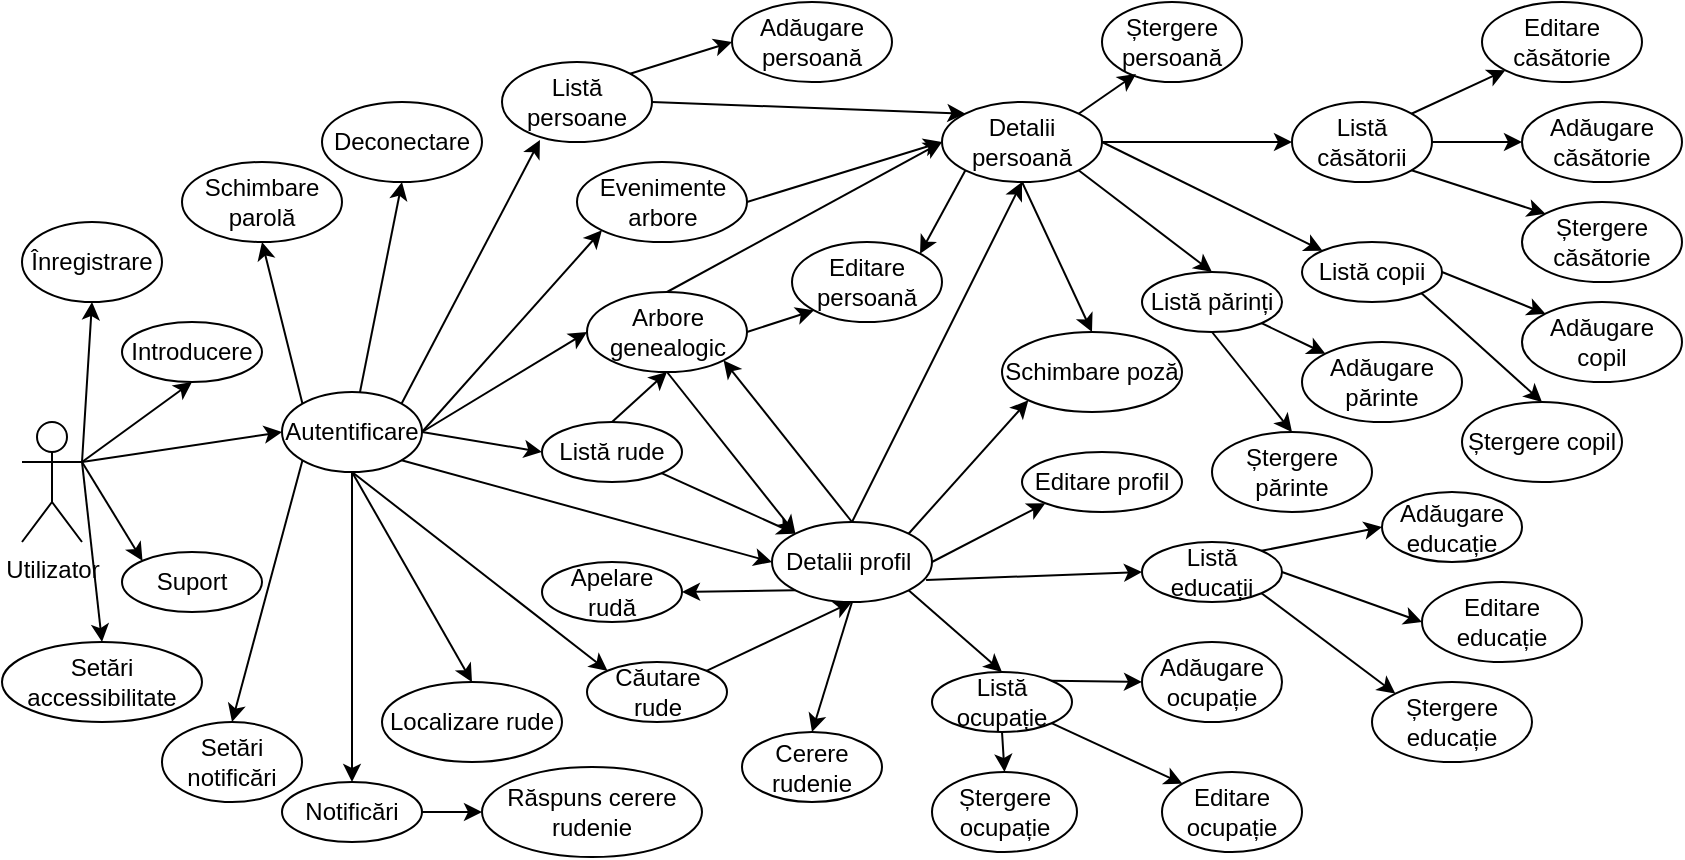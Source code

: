 <mxfile version="20.0.1" type="device"><diagram id="9bPIqDiwpVhIM0ioGFXA" name="Page-1"><mxGraphModel dx="1422" dy="762" grid="0" gridSize="10" guides="1" tooltips="1" connect="1" arrows="1" fold="1" page="1" pageScale="1" pageWidth="850" pageHeight="1100" math="0" shadow="0"><root><mxCell id="0"/><mxCell id="1" parent="0"/><mxCell id="--FyvGd7FETmuFiS_MV3-1" value="Utilizator" style="shape=umlActor;verticalLabelPosition=bottom;verticalAlign=top;html=1;outlineConnect=0;" parent="1" vertex="1"><mxGeometry x="10" y="220" width="30" height="60" as="geometry"/></mxCell><mxCell id="--FyvGd7FETmuFiS_MV3-3" value="Înregistrare" style="ellipse;whiteSpace=wrap;html=1;" parent="1" vertex="1"><mxGeometry x="10" y="120" width="70" height="40" as="geometry"/></mxCell><mxCell id="--FyvGd7FETmuFiS_MV3-4" value="Autentificare" style="ellipse;whiteSpace=wrap;html=1;" parent="1" vertex="1"><mxGeometry x="140" y="205" width="70" height="40" as="geometry"/></mxCell><mxCell id="--FyvGd7FETmuFiS_MV3-5" value="Suport" style="ellipse;whiteSpace=wrap;html=1;" parent="1" vertex="1"><mxGeometry x="60" y="285" width="70" height="30" as="geometry"/></mxCell><mxCell id="--FyvGd7FETmuFiS_MV3-6" value="Setări accessibilitate" style="ellipse;whiteSpace=wrap;html=1;" parent="1" vertex="1"><mxGeometry y="330" width="100" height="40" as="geometry"/></mxCell><mxCell id="--FyvGd7FETmuFiS_MV3-9" value="Evenimente arbore" style="ellipse;whiteSpace=wrap;html=1;" parent="1" vertex="1"><mxGeometry x="287.5" y="90" width="85" height="40" as="geometry"/></mxCell><mxCell id="--FyvGd7FETmuFiS_MV3-10" value="Arbore genealogic" style="ellipse;whiteSpace=wrap;html=1;" parent="1" vertex="1"><mxGeometry x="292.5" y="155" width="80" height="40" as="geometry"/></mxCell><mxCell id="--FyvGd7FETmuFiS_MV3-11" value="Editare căsătorie" style="ellipse;whiteSpace=wrap;html=1;" parent="1" vertex="1"><mxGeometry x="740" y="10" width="80" height="40" as="geometry"/></mxCell><mxCell id="--FyvGd7FETmuFiS_MV3-12" value="Listă părinți" style="ellipse;whiteSpace=wrap;html=1;" parent="1" vertex="1"><mxGeometry x="570" y="145" width="70" height="30" as="geometry"/></mxCell><mxCell id="--FyvGd7FETmuFiS_MV3-13" value="Listă copii" style="ellipse;whiteSpace=wrap;html=1;" parent="1" vertex="1"><mxGeometry x="650" y="130" width="70" height="30" as="geometry"/></mxCell><mxCell id="--FyvGd7FETmuFiS_MV3-14" value="Ștergere copil" style="ellipse;whiteSpace=wrap;html=1;" parent="1" vertex="1"><mxGeometry x="730" y="210" width="80" height="40" as="geometry"/></mxCell><mxCell id="--FyvGd7FETmuFiS_MV3-15" value="Adăugare părinte" style="ellipse;whiteSpace=wrap;html=1;" parent="1" vertex="1"><mxGeometry x="650" y="180" width="80" height="40" as="geometry"/></mxCell><mxCell id="--FyvGd7FETmuFiS_MV3-16" value="Schimbare poză" style="ellipse;whiteSpace=wrap;html=1;" parent="1" vertex="1"><mxGeometry x="500" y="175" width="90" height="40" as="geometry"/></mxCell><mxCell id="--FyvGd7FETmuFiS_MV3-17" value="Listă căsătorii" style="ellipse;whiteSpace=wrap;html=1;" parent="1" vertex="1"><mxGeometry x="645" y="60" width="70" height="40" as="geometry"/></mxCell><mxCell id="--FyvGd7FETmuFiS_MV3-18" value="Ștergere căsătorie" style="ellipse;whiteSpace=wrap;html=1;" parent="1" vertex="1"><mxGeometry x="760" y="110" width="80" height="40" as="geometry"/></mxCell><mxCell id="--FyvGd7FETmuFiS_MV3-19" value="Adăugare copil" style="ellipse;whiteSpace=wrap;html=1;" parent="1" vertex="1"><mxGeometry x="760" y="160" width="80" height="40" as="geometry"/></mxCell><mxCell id="--FyvGd7FETmuFiS_MV3-20" value="Ștergere părinte" style="ellipse;whiteSpace=wrap;html=1;" parent="1" vertex="1"><mxGeometry x="605" y="225" width="80" height="40" as="geometry"/></mxCell><mxCell id="--FyvGd7FETmuFiS_MV3-35" value="Listă persoane" style="ellipse;whiteSpace=wrap;html=1;" parent="1" vertex="1"><mxGeometry x="250" y="40" width="75" height="40" as="geometry"/></mxCell><mxCell id="--FyvGd7FETmuFiS_MV3-36" value="Adăugare căsătorie" style="ellipse;whiteSpace=wrap;html=1;" parent="1" vertex="1"><mxGeometry x="760" y="60" width="80" height="40" as="geometry"/></mxCell><mxCell id="--FyvGd7FETmuFiS_MV3-38" value="Ștergere persoană" style="ellipse;whiteSpace=wrap;html=1;" parent="1" vertex="1"><mxGeometry x="550" y="10" width="70" height="40" as="geometry"/></mxCell><mxCell id="--FyvGd7FETmuFiS_MV3-39" value="Editare persoană" style="ellipse;whiteSpace=wrap;html=1;" parent="1" vertex="1"><mxGeometry x="395" y="130" width="75" height="40" as="geometry"/></mxCell><mxCell id="--FyvGd7FETmuFiS_MV3-40" value="Adăugare persoană" style="ellipse;whiteSpace=wrap;html=1;" parent="1" vertex="1"><mxGeometry x="365" y="10" width="80" height="40" as="geometry"/></mxCell><mxCell id="--FyvGd7FETmuFiS_MV3-41" value="Detalii persoană" style="ellipse;whiteSpace=wrap;html=1;" parent="1" vertex="1"><mxGeometry x="470" y="60" width="80" height="40" as="geometry"/></mxCell><mxCell id="--FyvGd7FETmuFiS_MV3-52" value="Ștergere ocupație" style="ellipse;whiteSpace=wrap;html=1;" parent="1" vertex="1"><mxGeometry x="465" y="395" width="72.5" height="40" as="geometry"/></mxCell><mxCell id="--FyvGd7FETmuFiS_MV3-53" value="Notificări" style="ellipse;whiteSpace=wrap;html=1;" parent="1" vertex="1"><mxGeometry x="140" y="400" width="70" height="30" as="geometry"/></mxCell><mxCell id="--FyvGd7FETmuFiS_MV3-54" value="Editare profil" style="ellipse;whiteSpace=wrap;html=1;" parent="1" vertex="1"><mxGeometry x="510" y="235" width="80" height="30" as="geometry"/></mxCell><mxCell id="--FyvGd7FETmuFiS_MV3-55" value="Detalii profil&amp;nbsp;" style="ellipse;whiteSpace=wrap;html=1;" parent="1" vertex="1"><mxGeometry x="385" y="270" width="80" height="40" as="geometry"/></mxCell><mxCell id="--FyvGd7FETmuFiS_MV3-56" value="Schimbare parolă" style="ellipse;whiteSpace=wrap;html=1;" parent="1" vertex="1"><mxGeometry x="90" y="90" width="80" height="40" as="geometry"/></mxCell><mxCell id="--FyvGd7FETmuFiS_MV3-57" value="Deconectare" style="ellipse;whiteSpace=wrap;html=1;" parent="1" vertex="1"><mxGeometry x="160" y="60" width="80" height="40" as="geometry"/></mxCell><mxCell id="--FyvGd7FETmuFiS_MV3-58" value="Editare ocupație" style="ellipse;whiteSpace=wrap;html=1;" parent="1" vertex="1"><mxGeometry x="580" y="395" width="70" height="40" as="geometry"/></mxCell><mxCell id="--FyvGd7FETmuFiS_MV3-59" value="Adăugare ocupație" style="ellipse;whiteSpace=wrap;html=1;" parent="1" vertex="1"><mxGeometry x="570" y="330" width="70" height="40" as="geometry"/></mxCell><mxCell id="--FyvGd7FETmuFiS_MV3-60" value="Listă ocupație" style="ellipse;whiteSpace=wrap;html=1;" parent="1" vertex="1"><mxGeometry x="465" y="345" width="70" height="30" as="geometry"/></mxCell><mxCell id="--FyvGd7FETmuFiS_MV3-61" value="Ștergere educație" style="ellipse;whiteSpace=wrap;html=1;" parent="1" vertex="1"><mxGeometry x="685" y="350" width="80" height="40" as="geometry"/></mxCell><mxCell id="--FyvGd7FETmuFiS_MV3-62" value="Editare educație" style="ellipse;whiteSpace=wrap;html=1;" parent="1" vertex="1"><mxGeometry x="710" y="300" width="80" height="40" as="geometry"/></mxCell><mxCell id="--FyvGd7FETmuFiS_MV3-63" value="Adăugare educație" style="ellipse;whiteSpace=wrap;html=1;" parent="1" vertex="1"><mxGeometry x="690" y="255" width="70" height="35" as="geometry"/></mxCell><mxCell id="--FyvGd7FETmuFiS_MV3-64" value="Listă educații" style="ellipse;whiteSpace=wrap;html=1;" parent="1" vertex="1"><mxGeometry x="570" y="280" width="70" height="30" as="geometry"/></mxCell><mxCell id="--FyvGd7FETmuFiS_MV3-65" value="Listă rude" style="ellipse;whiteSpace=wrap;html=1;" parent="1" vertex="1"><mxGeometry x="270" y="220" width="70" height="30" as="geometry"/></mxCell><mxCell id="--FyvGd7FETmuFiS_MV3-66" value="Răspuns cerere rudenie" style="ellipse;whiteSpace=wrap;html=1;" parent="1" vertex="1"><mxGeometry x="240" y="392.5" width="110" height="45" as="geometry"/></mxCell><mxCell id="--FyvGd7FETmuFiS_MV3-67" value="Cerere rudenie" style="ellipse;whiteSpace=wrap;html=1;" parent="1" vertex="1"><mxGeometry x="370" y="375" width="70" height="35" as="geometry"/></mxCell><mxCell id="--FyvGd7FETmuFiS_MV3-68" value="Setări notificări" style="ellipse;whiteSpace=wrap;html=1;" parent="1" vertex="1"><mxGeometry x="80" y="370" width="70" height="40" as="geometry"/></mxCell><mxCell id="--FyvGd7FETmuFiS_MV3-69" value="Căutare rude" style="ellipse;whiteSpace=wrap;html=1;" parent="1" vertex="1"><mxGeometry x="292.5" y="340" width="70" height="30" as="geometry"/></mxCell><mxCell id="--FyvGd7FETmuFiS_MV3-71" value="Localizare rude" style="ellipse;whiteSpace=wrap;html=1;" parent="1" vertex="1"><mxGeometry x="190" y="350" width="90" height="40" as="geometry"/></mxCell><mxCell id="--FyvGd7FETmuFiS_MV3-73" value="Apelare rudă" style="ellipse;whiteSpace=wrap;html=1;" parent="1" vertex="1"><mxGeometry x="270" y="290" width="70" height="30" as="geometry"/></mxCell><mxCell id="--FyvGd7FETmuFiS_MV3-74" value="" style="endArrow=classic;html=1;rounded=0;exitX=1;exitY=0.333;exitDx=0;exitDy=0;exitPerimeter=0;entryX=0.5;entryY=1;entryDx=0;entryDy=0;" parent="1" source="--FyvGd7FETmuFiS_MV3-1" target="--FyvGd7FETmuFiS_MV3-3" edge="1"><mxGeometry width="50" height="50" relative="1" as="geometry"><mxPoint x="330" y="250" as="sourcePoint"/><mxPoint x="380" y="200" as="targetPoint"/></mxGeometry></mxCell><mxCell id="--FyvGd7FETmuFiS_MV3-75" value="" style="endArrow=classic;html=1;rounded=0;exitX=1;exitY=0.333;exitDx=0;exitDy=0;exitPerimeter=0;entryX=0.5;entryY=0;entryDx=0;entryDy=0;" parent="1" source="--FyvGd7FETmuFiS_MV3-1" target="--FyvGd7FETmuFiS_MV3-6" edge="1"><mxGeometry width="50" height="50" relative="1" as="geometry"><mxPoint x="80" y="250" as="sourcePoint"/><mxPoint x="120.251" y="175.607" as="targetPoint"/></mxGeometry></mxCell><mxCell id="--FyvGd7FETmuFiS_MV3-76" value="" style="endArrow=classic;html=1;rounded=0;exitX=1;exitY=0.333;exitDx=0;exitDy=0;exitPerimeter=0;entryX=0;entryY=0;entryDx=0;entryDy=0;" parent="1" source="--FyvGd7FETmuFiS_MV3-1" target="--FyvGd7FETmuFiS_MV3-5" edge="1"><mxGeometry width="50" height="50" relative="1" as="geometry"><mxPoint x="90" y="260" as="sourcePoint"/><mxPoint x="130.251" y="185.607" as="targetPoint"/></mxGeometry></mxCell><mxCell id="--FyvGd7FETmuFiS_MV3-77" value="" style="endArrow=classic;html=1;rounded=0;exitX=1;exitY=0.333;exitDx=0;exitDy=0;exitPerimeter=0;entryX=0;entryY=0.5;entryDx=0;entryDy=0;" parent="1" source="--FyvGd7FETmuFiS_MV3-1" target="--FyvGd7FETmuFiS_MV3-4" edge="1"><mxGeometry width="50" height="50" relative="1" as="geometry"><mxPoint x="100" y="270" as="sourcePoint"/><mxPoint x="140.251" y="195.607" as="targetPoint"/></mxGeometry></mxCell><mxCell id="--FyvGd7FETmuFiS_MV3-79" value="" style="endArrow=classic;html=1;rounded=0;entryX=0.5;entryY=1;entryDx=0;entryDy=0;" parent="1" source="--FyvGd7FETmuFiS_MV3-4" target="--FyvGd7FETmuFiS_MV3-57" edge="1"><mxGeometry width="50" height="50" relative="1" as="geometry"><mxPoint x="80" y="250" as="sourcePoint"/><mxPoint x="180.251" y="225.607" as="targetPoint"/></mxGeometry></mxCell><mxCell id="--FyvGd7FETmuFiS_MV3-81" value="" style="endArrow=classic;html=1;rounded=0;entryX=0;entryY=0;entryDx=0;entryDy=0;exitX=1;exitY=1;exitDx=0;exitDy=0;" parent="1" source="--FyvGd7FETmuFiS_MV3-17" target="--FyvGd7FETmuFiS_MV3-18" edge="1"><mxGeometry width="50" height="50" relative="1" as="geometry"><mxPoint x="215" y="210" as="sourcePoint"/><mxPoint x="215" y="150" as="targetPoint"/></mxGeometry></mxCell><mxCell id="--FyvGd7FETmuFiS_MV3-82" value="" style="endArrow=classic;html=1;rounded=0;entryX=0;entryY=1;entryDx=0;entryDy=0;exitX=1;exitY=0;exitDx=0;exitDy=0;" parent="1" source="--FyvGd7FETmuFiS_MV3-17" target="--FyvGd7FETmuFiS_MV3-11" edge="1"><mxGeometry width="50" height="50" relative="1" as="geometry"><mxPoint x="225" y="220" as="sourcePoint"/><mxPoint x="225" y="160" as="targetPoint"/></mxGeometry></mxCell><mxCell id="--FyvGd7FETmuFiS_MV3-83" value="" style="endArrow=classic;html=1;rounded=0;entryX=1;entryY=0;entryDx=0;entryDy=0;exitX=0;exitY=1;exitDx=0;exitDy=0;" parent="1" source="--FyvGd7FETmuFiS_MV3-41" target="--FyvGd7FETmuFiS_MV3-39" edge="1"><mxGeometry width="50" height="50" relative="1" as="geometry"><mxPoint x="360" y="80" as="sourcePoint"/><mxPoint x="235" y="170" as="targetPoint"/></mxGeometry></mxCell><mxCell id="--FyvGd7FETmuFiS_MV3-84" value="" style="endArrow=classic;html=1;rounded=0;entryX=0;entryY=0.5;entryDx=0;entryDy=0;exitX=1;exitY=0.5;exitDx=0;exitDy=0;" parent="1" source="--FyvGd7FETmuFiS_MV3-17" target="--FyvGd7FETmuFiS_MV3-36" edge="1"><mxGeometry width="50" height="50" relative="1" as="geometry"><mxPoint x="245" y="240" as="sourcePoint"/><mxPoint x="245" y="180" as="targetPoint"/></mxGeometry></mxCell><mxCell id="--FyvGd7FETmuFiS_MV3-85" value="" style="endArrow=classic;html=1;rounded=0;entryX=0;entryY=0.5;entryDx=0;entryDy=0;exitX=1;exitY=0.5;exitDx=0;exitDy=0;" parent="1" source="--FyvGd7FETmuFiS_MV3-41" target="--FyvGd7FETmuFiS_MV3-17" edge="1"><mxGeometry width="50" height="50" relative="1" as="geometry"><mxPoint x="255" y="250" as="sourcePoint"/><mxPoint x="255" y="190" as="targetPoint"/></mxGeometry></mxCell><mxCell id="--FyvGd7FETmuFiS_MV3-86" value="" style="endArrow=classic;html=1;rounded=0;entryX=0.243;entryY=0.9;entryDx=0;entryDy=0;entryPerimeter=0;exitX=1;exitY=0;exitDx=0;exitDy=0;" parent="1" source="--FyvGd7FETmuFiS_MV3-41" target="--FyvGd7FETmuFiS_MV3-38" edge="1"><mxGeometry width="50" height="50" relative="1" as="geometry"><mxPoint x="265" y="260" as="sourcePoint"/><mxPoint x="265" y="200" as="targetPoint"/></mxGeometry></mxCell><mxCell id="--FyvGd7FETmuFiS_MV3-87" value="" style="endArrow=classic;html=1;rounded=0;entryX=0;entryY=0;entryDx=0;entryDy=0;exitX=1;exitY=0.5;exitDx=0;exitDy=0;" parent="1" source="--FyvGd7FETmuFiS_MV3-35" target="--FyvGd7FETmuFiS_MV3-41" edge="1"><mxGeometry width="50" height="50" relative="1" as="geometry"><mxPoint x="275" y="270" as="sourcePoint"/><mxPoint x="275" y="210" as="targetPoint"/></mxGeometry></mxCell><mxCell id="--FyvGd7FETmuFiS_MV3-88" value="" style="endArrow=classic;html=1;rounded=0;entryX=0.253;entryY=0.975;entryDx=0;entryDy=0;exitX=1;exitY=0;exitDx=0;exitDy=0;entryPerimeter=0;" parent="1" source="--FyvGd7FETmuFiS_MV3-4" target="--FyvGd7FETmuFiS_MV3-35" edge="1"><mxGeometry width="50" height="50" relative="1" as="geometry"><mxPoint x="220" y="190" as="sourcePoint"/><mxPoint x="275" y="200" as="targetPoint"/></mxGeometry></mxCell><mxCell id="--FyvGd7FETmuFiS_MV3-90" value="" style="endArrow=classic;html=1;rounded=0;entryX=0;entryY=0.5;entryDx=0;entryDy=0;exitX=1;exitY=0.5;exitDx=0;exitDy=0;" parent="1" source="--FyvGd7FETmuFiS_MV3-4" target="--FyvGd7FETmuFiS_MV3-10" edge="1"><mxGeometry width="50" height="50" relative="1" as="geometry"><mxPoint x="205" y="190" as="sourcePoint"/><mxPoint x="205" y="130" as="targetPoint"/></mxGeometry></mxCell><mxCell id="--FyvGd7FETmuFiS_MV3-91" value="" style="endArrow=classic;html=1;rounded=0;entryX=0.5;entryY=0;entryDx=0;entryDy=0;exitX=1;exitY=1;exitDx=0;exitDy=0;" parent="1" source="--FyvGd7FETmuFiS_MV3-41" target="--FyvGd7FETmuFiS_MV3-12" edge="1"><mxGeometry width="50" height="50" relative="1" as="geometry"><mxPoint x="225" y="220" as="sourcePoint"/><mxPoint x="225" y="160" as="targetPoint"/></mxGeometry></mxCell><mxCell id="--FyvGd7FETmuFiS_MV3-92" value="" style="endArrow=classic;html=1;rounded=0;entryX=0;entryY=0;entryDx=0;entryDy=0;exitX=1;exitY=0.5;exitDx=0;exitDy=0;" parent="1" source="--FyvGd7FETmuFiS_MV3-41" target="--FyvGd7FETmuFiS_MV3-13" edge="1"><mxGeometry width="50" height="50" relative="1" as="geometry"><mxPoint x="235" y="230" as="sourcePoint"/><mxPoint x="235" y="170" as="targetPoint"/></mxGeometry></mxCell><mxCell id="--FyvGd7FETmuFiS_MV3-93" value="" style="endArrow=classic;html=1;rounded=0;entryX=0;entryY=0.5;entryDx=0;entryDy=0;exitX=1;exitY=0;exitDx=0;exitDy=0;" parent="1" source="--FyvGd7FETmuFiS_MV3-35" target="--FyvGd7FETmuFiS_MV3-40" edge="1"><mxGeometry width="50" height="50" relative="1" as="geometry"><mxPoint x="245" y="240" as="sourcePoint"/><mxPoint x="245" y="180" as="targetPoint"/></mxGeometry></mxCell><mxCell id="--FyvGd7FETmuFiS_MV3-96" value="" style="endArrow=classic;html=1;rounded=0;entryX=0;entryY=0;entryDx=0;entryDy=0;exitX=1;exitY=1;exitDx=0;exitDy=0;" parent="1" source="--FyvGd7FETmuFiS_MV3-12" target="--FyvGd7FETmuFiS_MV3-15" edge="1"><mxGeometry width="50" height="50" relative="1" as="geometry"><mxPoint x="225" y="220" as="sourcePoint"/><mxPoint x="225" y="160" as="targetPoint"/></mxGeometry></mxCell><mxCell id="--FyvGd7FETmuFiS_MV3-97" value="" style="endArrow=classic;html=1;rounded=0;entryX=0;entryY=0;entryDx=0;entryDy=0;exitX=1;exitY=0.5;exitDx=0;exitDy=0;" parent="1" source="--FyvGd7FETmuFiS_MV3-13" target="--FyvGd7FETmuFiS_MV3-19" edge="1"><mxGeometry width="50" height="50" relative="1" as="geometry"><mxPoint x="235" y="230" as="sourcePoint"/><mxPoint x="235" y="170" as="targetPoint"/></mxGeometry></mxCell><mxCell id="--FyvGd7FETmuFiS_MV3-98" value="" style="endArrow=classic;html=1;rounded=0;entryX=0.5;entryY=0;entryDx=0;entryDy=0;exitX=1;exitY=1;exitDx=0;exitDy=0;" parent="1" source="--FyvGd7FETmuFiS_MV3-13" target="--FyvGd7FETmuFiS_MV3-14" edge="1"><mxGeometry width="50" height="50" relative="1" as="geometry"><mxPoint x="235" y="230" as="sourcePoint"/><mxPoint x="235" y="170" as="targetPoint"/></mxGeometry></mxCell><mxCell id="--FyvGd7FETmuFiS_MV3-100" value="" style="endArrow=classic;html=1;rounded=0;entryX=0.5;entryY=0;entryDx=0;entryDy=0;exitX=0.5;exitY=1;exitDx=0;exitDy=0;" parent="1" source="--FyvGd7FETmuFiS_MV3-12" target="--FyvGd7FETmuFiS_MV3-20" edge="1"><mxGeometry width="50" height="50" relative="1" as="geometry"><mxPoint x="225" y="220" as="sourcePoint"/><mxPoint x="225" y="160" as="targetPoint"/></mxGeometry></mxCell><mxCell id="--FyvGd7FETmuFiS_MV3-101" value="" style="endArrow=classic;html=1;rounded=0;exitX=0.5;exitY=1;exitDx=0;exitDy=0;entryX=0;entryY=0;entryDx=0;entryDy=0;" parent="1" source="--FyvGd7FETmuFiS_MV3-10" target="--FyvGd7FETmuFiS_MV3-55" edge="1"><mxGeometry width="50" height="50" relative="1" as="geometry"><mxPoint x="215" y="210" as="sourcePoint"/><mxPoint x="215" y="150" as="targetPoint"/></mxGeometry></mxCell><mxCell id="--FyvGd7FETmuFiS_MV3-102" value="" style="endArrow=classic;html=1;rounded=0;entryX=0;entryY=1;entryDx=0;entryDy=0;exitX=1;exitY=0.5;exitDx=0;exitDy=0;" parent="1" source="--FyvGd7FETmuFiS_MV3-10" target="--FyvGd7FETmuFiS_MV3-39" edge="1"><mxGeometry width="50" height="50" relative="1" as="geometry"><mxPoint x="225" y="220" as="sourcePoint"/><mxPoint x="225" y="160" as="targetPoint"/></mxGeometry></mxCell><mxCell id="--FyvGd7FETmuFiS_MV3-103" value="" style="endArrow=classic;html=1;rounded=0;entryX=0;entryY=0.5;entryDx=0;entryDy=0;exitX=0.5;exitY=0;exitDx=0;exitDy=0;" parent="1" source="--FyvGd7FETmuFiS_MV3-10" target="--FyvGd7FETmuFiS_MV3-41" edge="1"><mxGeometry width="50" height="50" relative="1" as="geometry"><mxPoint x="235" y="230" as="sourcePoint"/><mxPoint x="420" y="120" as="targetPoint"/></mxGeometry></mxCell><mxCell id="--FyvGd7FETmuFiS_MV3-104" value="" style="endArrow=classic;html=1;rounded=0;entryX=0;entryY=0.5;entryDx=0;entryDy=0;exitX=1;exitY=1;exitDx=0;exitDy=0;" parent="1" source="--FyvGd7FETmuFiS_MV3-4" target="--FyvGd7FETmuFiS_MV3-55" edge="1"><mxGeometry width="50" height="50" relative="1" as="geometry"><mxPoint x="215" y="200" as="sourcePoint"/><mxPoint x="215" y="140" as="targetPoint"/></mxGeometry></mxCell><mxCell id="--FyvGd7FETmuFiS_MV3-106" value="" style="endArrow=classic;html=1;rounded=0;entryX=0;entryY=0.5;entryDx=0;entryDy=0;exitX=1;exitY=0.5;exitDx=0;exitDy=0;" parent="1" source="--FyvGd7FETmuFiS_MV3-9" target="--FyvGd7FETmuFiS_MV3-41" edge="1"><mxGeometry width="50" height="50" relative="1" as="geometry"><mxPoint x="215" y="210" as="sourcePoint"/><mxPoint x="215" y="150" as="targetPoint"/></mxGeometry></mxCell><mxCell id="--FyvGd7FETmuFiS_MV3-107" value="" style="endArrow=classic;html=1;rounded=0;entryX=0;entryY=1;entryDx=0;entryDy=0;exitX=1;exitY=0.5;exitDx=0;exitDy=0;" parent="1" source="--FyvGd7FETmuFiS_MV3-4" target="--FyvGd7FETmuFiS_MV3-9" edge="1"><mxGeometry width="50" height="50" relative="1" as="geometry"><mxPoint x="250" y="170" as="sourcePoint"/><mxPoint x="215" y="140" as="targetPoint"/></mxGeometry></mxCell><mxCell id="--FyvGd7FETmuFiS_MV3-109" value="" style="endArrow=classic;html=1;rounded=0;entryX=0.5;entryY=1;entryDx=0;entryDy=0;exitX=0;exitY=0;exitDx=0;exitDy=0;" parent="1" source="--FyvGd7FETmuFiS_MV3-4" target="--FyvGd7FETmuFiS_MV3-56" edge="1"><mxGeometry width="50" height="50" relative="1" as="geometry"><mxPoint x="208.512" y="190.076" as="sourcePoint"/><mxPoint x="225" y="120" as="targetPoint"/></mxGeometry></mxCell><mxCell id="--FyvGd7FETmuFiS_MV3-110" value="" style="endArrow=classic;html=1;rounded=0;entryX=0.5;entryY=0;entryDx=0;entryDy=0;exitX=0.5;exitY=1;exitDx=0;exitDy=0;" parent="1" source="--FyvGd7FETmuFiS_MV3-41" target="--FyvGd7FETmuFiS_MV3-16" edge="1"><mxGeometry width="50" height="50" relative="1" as="geometry"><mxPoint x="540" y="170" as="sourcePoint"/><mxPoint x="95" y="200" as="targetPoint"/></mxGeometry></mxCell><mxCell id="--FyvGd7FETmuFiS_MV3-111" value="" style="endArrow=classic;html=1;rounded=0;exitX=1;exitY=0;exitDx=0;exitDy=0;entryX=0;entryY=1;entryDx=0;entryDy=0;" parent="1" source="--FyvGd7FETmuFiS_MV3-55" target="--FyvGd7FETmuFiS_MV3-16" edge="1"><mxGeometry width="50" height="50" relative="1" as="geometry"><mxPoint x="100" y="280" as="sourcePoint"/><mxPoint x="105" y="210" as="targetPoint"/></mxGeometry></mxCell><mxCell id="--FyvGd7FETmuFiS_MV3-115" value="" style="endArrow=classic;html=1;rounded=0;exitX=0.5;exitY=0;exitDx=0;exitDy=0;entryX=0.5;entryY=1;entryDx=0;entryDy=0;" parent="1" source="--FyvGd7FETmuFiS_MV3-55" target="--FyvGd7FETmuFiS_MV3-41" edge="1"><mxGeometry width="50" height="50" relative="1" as="geometry"><mxPoint x="90" y="270" as="sourcePoint"/><mxPoint x="190.251" y="234.142" as="targetPoint"/></mxGeometry></mxCell><mxCell id="--FyvGd7FETmuFiS_MV3-116" value="" style="endArrow=classic;html=1;rounded=0;exitX=0.5;exitY=1;exitDx=0;exitDy=0;entryX=0.5;entryY=0;entryDx=0;entryDy=0;" parent="1" source="--FyvGd7FETmuFiS_MV3-4" target="--FyvGd7FETmuFiS_MV3-71" edge="1"><mxGeometry width="50" height="50" relative="1" as="geometry"><mxPoint x="80" y="250" as="sourcePoint"/><mxPoint x="180.251" y="214.142" as="targetPoint"/></mxGeometry></mxCell><mxCell id="--FyvGd7FETmuFiS_MV3-117" value="" style="endArrow=classic;html=1;rounded=0;exitX=0.5;exitY=1;exitDx=0;exitDy=0;entryX=0;entryY=0;entryDx=0;entryDy=0;" parent="1" source="--FyvGd7FETmuFiS_MV3-4" target="--FyvGd7FETmuFiS_MV3-69" edge="1"><mxGeometry width="50" height="50" relative="1" as="geometry"><mxPoint x="90" y="260" as="sourcePoint"/><mxPoint x="190.251" y="224.142" as="targetPoint"/></mxGeometry></mxCell><mxCell id="--FyvGd7FETmuFiS_MV3-118" value="" style="endArrow=classic;html=1;rounded=0;exitX=1;exitY=0.5;exitDx=0;exitDy=0;entryX=0;entryY=0.5;entryDx=0;entryDy=0;" parent="1" source="--FyvGd7FETmuFiS_MV3-4" target="--FyvGd7FETmuFiS_MV3-65" edge="1"><mxGeometry width="50" height="50" relative="1" as="geometry"><mxPoint x="100" y="270" as="sourcePoint"/><mxPoint x="200.251" y="234.142" as="targetPoint"/></mxGeometry></mxCell><mxCell id="--FyvGd7FETmuFiS_MV3-119" value="" style="endArrow=classic;html=1;rounded=0;entryX=1;entryY=0.5;entryDx=0;entryDy=0;exitX=0;exitY=1;exitDx=0;exitDy=0;" parent="1" source="--FyvGd7FETmuFiS_MV3-55" target="--FyvGd7FETmuFiS_MV3-73" edge="1"><mxGeometry width="50" height="50" relative="1" as="geometry"><mxPoint x="239.749" y="234.142" as="sourcePoint"/><mxPoint x="376.716" y="235.858" as="targetPoint"/></mxGeometry></mxCell><mxCell id="--FyvGd7FETmuFiS_MV3-120" value="" style="endArrow=classic;html=1;rounded=0;exitX=0.5;exitY=1;exitDx=0;exitDy=0;entryX=0.5;entryY=0;entryDx=0;entryDy=0;" parent="1" source="--FyvGd7FETmuFiS_MV3-55" target="--FyvGd7FETmuFiS_MV3-67" edge="1"><mxGeometry width="50" height="50" relative="1" as="geometry"><mxPoint x="90" y="270" as="sourcePoint"/><mxPoint x="190.251" y="234.142" as="targetPoint"/></mxGeometry></mxCell><mxCell id="--FyvGd7FETmuFiS_MV3-121" value="" style="endArrow=classic;html=1;rounded=0;exitX=1;exitY=0;exitDx=0;exitDy=0;entryX=0.5;entryY=1;entryDx=0;entryDy=0;" parent="1" source="--FyvGd7FETmuFiS_MV3-69" target="--FyvGd7FETmuFiS_MV3-55" edge="1"><mxGeometry width="50" height="50" relative="1" as="geometry"><mxPoint x="330" y="365" as="sourcePoint"/><mxPoint x="347.5" y="400" as="targetPoint"/></mxGeometry></mxCell><mxCell id="--FyvGd7FETmuFiS_MV3-122" value="" style="endArrow=classic;html=1;rounded=0;exitX=1;exitY=0.5;exitDx=0;exitDy=0;entryX=0;entryY=1;entryDx=0;entryDy=0;" parent="1" source="--FyvGd7FETmuFiS_MV3-55" target="--FyvGd7FETmuFiS_MV3-54" edge="1"><mxGeometry width="50" height="50" relative="1" as="geometry"><mxPoint x="319.749" y="354.393" as="sourcePoint"/><mxPoint x="405" y="270" as="targetPoint"/></mxGeometry></mxCell><mxCell id="--FyvGd7FETmuFiS_MV3-126" value="" style="endArrow=classic;html=1;rounded=0;exitX=0.5;exitY=1;exitDx=0;exitDy=0;entryX=0.5;entryY=0;entryDx=0;entryDy=0;" parent="1" source="--FyvGd7FETmuFiS_MV3-60" target="--FyvGd7FETmuFiS_MV3-52" edge="1"><mxGeometry width="50" height="50" relative="1" as="geometry"><mxPoint x="329.749" y="364.393" as="sourcePoint"/><mxPoint x="430" y="280" as="targetPoint"/></mxGeometry></mxCell><mxCell id="--FyvGd7FETmuFiS_MV3-127" value="" style="endArrow=classic;html=1;rounded=0;exitX=1;exitY=1;exitDx=0;exitDy=0;entryX=0.5;entryY=0;entryDx=0;entryDy=0;" parent="1" source="--FyvGd7FETmuFiS_MV3-55" target="--FyvGd7FETmuFiS_MV3-60" edge="1"><mxGeometry width="50" height="50" relative="1" as="geometry"><mxPoint x="339.749" y="374.393" as="sourcePoint"/><mxPoint x="440" y="290" as="targetPoint"/></mxGeometry></mxCell><mxCell id="--FyvGd7FETmuFiS_MV3-128" value="" style="endArrow=classic;html=1;rounded=0;exitX=0.963;exitY=0.725;exitDx=0;exitDy=0;entryX=0;entryY=0.5;entryDx=0;entryDy=0;exitPerimeter=0;" parent="1" source="--FyvGd7FETmuFiS_MV3-55" target="--FyvGd7FETmuFiS_MV3-64" edge="1"><mxGeometry width="50" height="50" relative="1" as="geometry"><mxPoint x="349.749" y="384.393" as="sourcePoint"/><mxPoint x="450" y="300" as="targetPoint"/></mxGeometry></mxCell><mxCell id="--FyvGd7FETmuFiS_MV3-129" value="" style="endArrow=classic;html=1;rounded=0;exitX=1;exitY=0.5;exitDx=0;exitDy=0;entryX=0;entryY=0.5;entryDx=0;entryDy=0;" parent="1" source="--FyvGd7FETmuFiS_MV3-64" target="--FyvGd7FETmuFiS_MV3-62" edge="1"><mxGeometry width="50" height="50" relative="1" as="geometry"><mxPoint x="359.749" y="394.393" as="sourcePoint"/><mxPoint x="460" y="310" as="targetPoint"/></mxGeometry></mxCell><mxCell id="--FyvGd7FETmuFiS_MV3-130" value="" style="endArrow=classic;html=1;rounded=0;exitX=1;exitY=1;exitDx=0;exitDy=0;entryX=0;entryY=0;entryDx=0;entryDy=0;" parent="1" source="--FyvGd7FETmuFiS_MV3-64" target="--FyvGd7FETmuFiS_MV3-61" edge="1"><mxGeometry width="50" height="50" relative="1" as="geometry"><mxPoint x="369.749" y="404.393" as="sourcePoint"/><mxPoint x="470" y="320" as="targetPoint"/></mxGeometry></mxCell><mxCell id="--FyvGd7FETmuFiS_MV3-131" value="" style="endArrow=classic;html=1;rounded=0;exitX=1;exitY=1;exitDx=0;exitDy=0;entryX=0;entryY=0;entryDx=0;entryDy=0;" parent="1" source="--FyvGd7FETmuFiS_MV3-60" target="--FyvGd7FETmuFiS_MV3-58" edge="1"><mxGeometry width="50" height="50" relative="1" as="geometry"><mxPoint x="379.749" y="414.393" as="sourcePoint"/><mxPoint x="480" y="330" as="targetPoint"/></mxGeometry></mxCell><mxCell id="--FyvGd7FETmuFiS_MV3-132" value="" style="endArrow=classic;html=1;rounded=0;exitX=1;exitY=0;exitDx=0;exitDy=0;entryX=0;entryY=0.5;entryDx=0;entryDy=0;" parent="1" source="--FyvGd7FETmuFiS_MV3-60" target="--FyvGd7FETmuFiS_MV3-59" edge="1"><mxGeometry width="50" height="50" relative="1" as="geometry"><mxPoint x="389.749" y="424.393" as="sourcePoint"/><mxPoint x="490" y="340" as="targetPoint"/></mxGeometry></mxCell><mxCell id="--FyvGd7FETmuFiS_MV3-133" value="" style="endArrow=classic;html=1;rounded=0;exitX=1;exitY=0;exitDx=0;exitDy=0;entryX=0;entryY=0.5;entryDx=0;entryDy=0;" parent="1" source="--FyvGd7FETmuFiS_MV3-64" target="--FyvGd7FETmuFiS_MV3-63" edge="1"><mxGeometry width="50" height="50" relative="1" as="geometry"><mxPoint x="399.749" y="434.393" as="sourcePoint"/><mxPoint x="500" y="350" as="targetPoint"/></mxGeometry></mxCell><mxCell id="--FyvGd7FETmuFiS_MV3-135" value="" style="endArrow=classic;html=1;rounded=0;exitX=1;exitY=1;exitDx=0;exitDy=0;entryX=0;entryY=0;entryDx=0;entryDy=0;" parent="1" source="--FyvGd7FETmuFiS_MV3-65" target="--FyvGd7FETmuFiS_MV3-55" edge="1"><mxGeometry width="50" height="50" relative="1" as="geometry"><mxPoint x="409.749" y="444.393" as="sourcePoint"/><mxPoint x="510" y="360" as="targetPoint"/></mxGeometry></mxCell><mxCell id="--FyvGd7FETmuFiS_MV3-136" value="" style="endArrow=classic;html=1;rounded=0;exitX=0.5;exitY=1;exitDx=0;exitDy=0;entryX=0.5;entryY=0;entryDx=0;entryDy=0;" parent="1" source="--FyvGd7FETmuFiS_MV3-4" target="--FyvGd7FETmuFiS_MV3-53" edge="1"><mxGeometry width="50" height="50" relative="1" as="geometry"><mxPoint x="409.749" y="434.393" as="sourcePoint"/><mxPoint x="510" y="350" as="targetPoint"/></mxGeometry></mxCell><mxCell id="--FyvGd7FETmuFiS_MV3-137" value="" style="endArrow=classic;html=1;rounded=0;exitX=1;exitY=0.5;exitDx=0;exitDy=0;entryX=0;entryY=0.5;entryDx=0;entryDy=0;" parent="1" source="--FyvGd7FETmuFiS_MV3-53" target="--FyvGd7FETmuFiS_MV3-66" edge="1"><mxGeometry width="50" height="50" relative="1" as="geometry"><mxPoint x="419.749" y="444.393" as="sourcePoint"/><mxPoint x="520" y="360" as="targetPoint"/></mxGeometry></mxCell><mxCell id="--FyvGd7FETmuFiS_MV3-138" value="" style="endArrow=classic;html=1;rounded=0;exitX=0;exitY=1;exitDx=0;exitDy=0;entryX=0.5;entryY=0;entryDx=0;entryDy=0;" parent="1" source="--FyvGd7FETmuFiS_MV3-4" target="--FyvGd7FETmuFiS_MV3-68" edge="1"><mxGeometry width="50" height="50" relative="1" as="geometry"><mxPoint x="429.749" y="454.393" as="sourcePoint"/><mxPoint x="530" y="370" as="targetPoint"/></mxGeometry></mxCell><mxCell id="--FyvGd7FETmuFiS_MV3-139" value="" style="endArrow=classic;html=1;rounded=0;exitX=0.5;exitY=0;exitDx=0;exitDy=0;entryX=0.5;entryY=1;entryDx=0;entryDy=0;" parent="1" source="--FyvGd7FETmuFiS_MV3-65" target="--FyvGd7FETmuFiS_MV3-10" edge="1"><mxGeometry width="50" height="50" relative="1" as="geometry"><mxPoint x="249.749" y="480.607" as="sourcePoint"/><mxPoint x="320" y="477.5" as="targetPoint"/></mxGeometry></mxCell><mxCell id="--FyvGd7FETmuFiS_MV3-140" value="" style="endArrow=classic;html=1;rounded=0;exitX=0.5;exitY=0;exitDx=0;exitDy=0;entryX=1;entryY=1;entryDx=0;entryDy=0;" parent="1" source="--FyvGd7FETmuFiS_MV3-55" target="--FyvGd7FETmuFiS_MV3-10" edge="1"><mxGeometry width="50" height="50" relative="1" as="geometry"><mxPoint x="259.749" y="490.607" as="sourcePoint"/><mxPoint x="330" y="487.5" as="targetPoint"/></mxGeometry></mxCell><mxCell id="--FyvGd7FETmuFiS_MV3-141" value="Introducere" style="ellipse;whiteSpace=wrap;html=1;" parent="1" vertex="1"><mxGeometry x="60" y="170" width="70" height="30" as="geometry"/></mxCell><mxCell id="--FyvGd7FETmuFiS_MV3-142" value="" style="endArrow=classic;html=1;rounded=0;exitX=1;exitY=0.333;exitDx=0;exitDy=0;exitPerimeter=0;entryX=0.5;entryY=1;entryDx=0;entryDy=0;" parent="1" source="--FyvGd7FETmuFiS_MV3-1" target="--FyvGd7FETmuFiS_MV3-141" edge="1"><mxGeometry width="50" height="50" relative="1" as="geometry"><mxPoint x="80" y="250" as="sourcePoint"/><mxPoint x="110.251" y="294.393" as="targetPoint"/></mxGeometry></mxCell></root></mxGraphModel></diagram></mxfile>